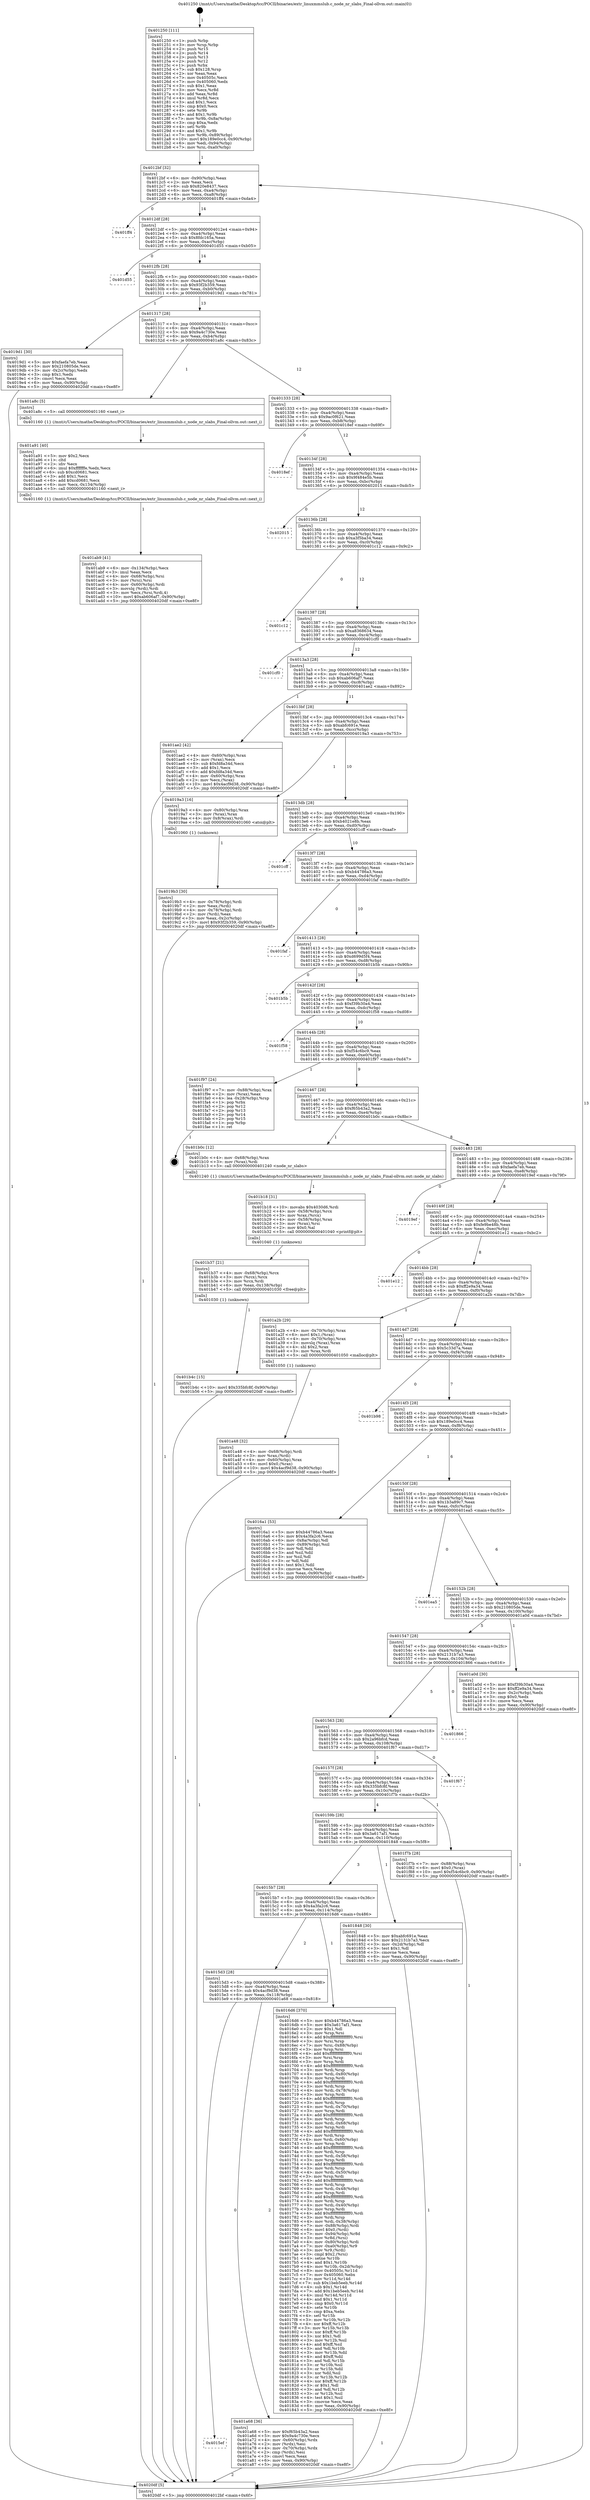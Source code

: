 digraph "0x401250" {
  label = "0x401250 (/mnt/c/Users/mathe/Desktop/tcc/POCII/binaries/extr_linuxmmslub.c_node_nr_slabs_Final-ollvm.out::main(0))"
  labelloc = "t"
  node[shape=record]

  Entry [label="",width=0.3,height=0.3,shape=circle,fillcolor=black,style=filled]
  "0x4012bf" [label="{
     0x4012bf [32]\l
     | [instrs]\l
     &nbsp;&nbsp;0x4012bf \<+6\>: mov -0x90(%rbp),%eax\l
     &nbsp;&nbsp;0x4012c5 \<+2\>: mov %eax,%ecx\l
     &nbsp;&nbsp;0x4012c7 \<+6\>: sub $0x820e8437,%ecx\l
     &nbsp;&nbsp;0x4012cd \<+6\>: mov %eax,-0xa4(%rbp)\l
     &nbsp;&nbsp;0x4012d3 \<+6\>: mov %ecx,-0xa8(%rbp)\l
     &nbsp;&nbsp;0x4012d9 \<+6\>: je 0000000000401ff4 \<main+0xda4\>\l
  }"]
  "0x401ff4" [label="{
     0x401ff4\l
  }", style=dashed]
  "0x4012df" [label="{
     0x4012df [28]\l
     | [instrs]\l
     &nbsp;&nbsp;0x4012df \<+5\>: jmp 00000000004012e4 \<main+0x94\>\l
     &nbsp;&nbsp;0x4012e4 \<+6\>: mov -0xa4(%rbp),%eax\l
     &nbsp;&nbsp;0x4012ea \<+5\>: sub $0x8fdc165a,%eax\l
     &nbsp;&nbsp;0x4012ef \<+6\>: mov %eax,-0xac(%rbp)\l
     &nbsp;&nbsp;0x4012f5 \<+6\>: je 0000000000401d55 \<main+0xb05\>\l
  }"]
  Exit [label="",width=0.3,height=0.3,shape=circle,fillcolor=black,style=filled,peripheries=2]
  "0x401d55" [label="{
     0x401d55\l
  }", style=dashed]
  "0x4012fb" [label="{
     0x4012fb [28]\l
     | [instrs]\l
     &nbsp;&nbsp;0x4012fb \<+5\>: jmp 0000000000401300 \<main+0xb0\>\l
     &nbsp;&nbsp;0x401300 \<+6\>: mov -0xa4(%rbp),%eax\l
     &nbsp;&nbsp;0x401306 \<+5\>: sub $0x93f2b359,%eax\l
     &nbsp;&nbsp;0x40130b \<+6\>: mov %eax,-0xb0(%rbp)\l
     &nbsp;&nbsp;0x401311 \<+6\>: je 00000000004019d1 \<main+0x781\>\l
  }"]
  "0x401b4c" [label="{
     0x401b4c [15]\l
     | [instrs]\l
     &nbsp;&nbsp;0x401b4c \<+10\>: movl $0x335bfc8f,-0x90(%rbp)\l
     &nbsp;&nbsp;0x401b56 \<+5\>: jmp 00000000004020df \<main+0xe8f\>\l
  }"]
  "0x4019d1" [label="{
     0x4019d1 [30]\l
     | [instrs]\l
     &nbsp;&nbsp;0x4019d1 \<+5\>: mov $0xfaefa7eb,%eax\l
     &nbsp;&nbsp;0x4019d6 \<+5\>: mov $0x210805de,%ecx\l
     &nbsp;&nbsp;0x4019db \<+3\>: mov -0x2c(%rbp),%edx\l
     &nbsp;&nbsp;0x4019de \<+3\>: cmp $0x1,%edx\l
     &nbsp;&nbsp;0x4019e1 \<+3\>: cmovl %ecx,%eax\l
     &nbsp;&nbsp;0x4019e4 \<+6\>: mov %eax,-0x90(%rbp)\l
     &nbsp;&nbsp;0x4019ea \<+5\>: jmp 00000000004020df \<main+0xe8f\>\l
  }"]
  "0x401317" [label="{
     0x401317 [28]\l
     | [instrs]\l
     &nbsp;&nbsp;0x401317 \<+5\>: jmp 000000000040131c \<main+0xcc\>\l
     &nbsp;&nbsp;0x40131c \<+6\>: mov -0xa4(%rbp),%eax\l
     &nbsp;&nbsp;0x401322 \<+5\>: sub $0x9a4c730e,%eax\l
     &nbsp;&nbsp;0x401327 \<+6\>: mov %eax,-0xb4(%rbp)\l
     &nbsp;&nbsp;0x40132d \<+6\>: je 0000000000401a8c \<main+0x83c\>\l
  }"]
  "0x401b37" [label="{
     0x401b37 [21]\l
     | [instrs]\l
     &nbsp;&nbsp;0x401b37 \<+4\>: mov -0x68(%rbp),%rcx\l
     &nbsp;&nbsp;0x401b3b \<+3\>: mov (%rcx),%rcx\l
     &nbsp;&nbsp;0x401b3e \<+3\>: mov %rcx,%rdi\l
     &nbsp;&nbsp;0x401b41 \<+6\>: mov %eax,-0x138(%rbp)\l
     &nbsp;&nbsp;0x401b47 \<+5\>: call 0000000000401030 \<free@plt\>\l
     | [calls]\l
     &nbsp;&nbsp;0x401030 \{1\} (unknown)\l
  }"]
  "0x401a8c" [label="{
     0x401a8c [5]\l
     | [instrs]\l
     &nbsp;&nbsp;0x401a8c \<+5\>: call 0000000000401160 \<next_i\>\l
     | [calls]\l
     &nbsp;&nbsp;0x401160 \{1\} (/mnt/c/Users/mathe/Desktop/tcc/POCII/binaries/extr_linuxmmslub.c_node_nr_slabs_Final-ollvm.out::next_i)\l
  }"]
  "0x401333" [label="{
     0x401333 [28]\l
     | [instrs]\l
     &nbsp;&nbsp;0x401333 \<+5\>: jmp 0000000000401338 \<main+0xe8\>\l
     &nbsp;&nbsp;0x401338 \<+6\>: mov -0xa4(%rbp),%eax\l
     &nbsp;&nbsp;0x40133e \<+5\>: sub $0x9ac0f621,%eax\l
     &nbsp;&nbsp;0x401343 \<+6\>: mov %eax,-0xb8(%rbp)\l
     &nbsp;&nbsp;0x401349 \<+6\>: je 00000000004018ef \<main+0x69f\>\l
  }"]
  "0x401b18" [label="{
     0x401b18 [31]\l
     | [instrs]\l
     &nbsp;&nbsp;0x401b18 \<+10\>: movabs $0x4030d6,%rdi\l
     &nbsp;&nbsp;0x401b22 \<+4\>: mov -0x58(%rbp),%rcx\l
     &nbsp;&nbsp;0x401b26 \<+3\>: mov %rax,(%rcx)\l
     &nbsp;&nbsp;0x401b29 \<+4\>: mov -0x58(%rbp),%rax\l
     &nbsp;&nbsp;0x401b2d \<+3\>: mov (%rax),%rsi\l
     &nbsp;&nbsp;0x401b30 \<+2\>: mov $0x0,%al\l
     &nbsp;&nbsp;0x401b32 \<+5\>: call 0000000000401040 \<printf@plt\>\l
     | [calls]\l
     &nbsp;&nbsp;0x401040 \{1\} (unknown)\l
  }"]
  "0x4018ef" [label="{
     0x4018ef\l
  }", style=dashed]
  "0x40134f" [label="{
     0x40134f [28]\l
     | [instrs]\l
     &nbsp;&nbsp;0x40134f \<+5\>: jmp 0000000000401354 \<main+0x104\>\l
     &nbsp;&nbsp;0x401354 \<+6\>: mov -0xa4(%rbp),%eax\l
     &nbsp;&nbsp;0x40135a \<+5\>: sub $0x9f484e5b,%eax\l
     &nbsp;&nbsp;0x40135f \<+6\>: mov %eax,-0xbc(%rbp)\l
     &nbsp;&nbsp;0x401365 \<+6\>: je 0000000000402015 \<main+0xdc5\>\l
  }"]
  "0x401ab9" [label="{
     0x401ab9 [41]\l
     | [instrs]\l
     &nbsp;&nbsp;0x401ab9 \<+6\>: mov -0x134(%rbp),%ecx\l
     &nbsp;&nbsp;0x401abf \<+3\>: imul %eax,%ecx\l
     &nbsp;&nbsp;0x401ac2 \<+4\>: mov -0x68(%rbp),%rsi\l
     &nbsp;&nbsp;0x401ac6 \<+3\>: mov (%rsi),%rsi\l
     &nbsp;&nbsp;0x401ac9 \<+4\>: mov -0x60(%rbp),%rdi\l
     &nbsp;&nbsp;0x401acd \<+3\>: movslq (%rdi),%rdi\l
     &nbsp;&nbsp;0x401ad0 \<+3\>: mov %ecx,(%rsi,%rdi,4)\l
     &nbsp;&nbsp;0x401ad3 \<+10\>: movl $0xab606af7,-0x90(%rbp)\l
     &nbsp;&nbsp;0x401add \<+5\>: jmp 00000000004020df \<main+0xe8f\>\l
  }"]
  "0x402015" [label="{
     0x402015\l
  }", style=dashed]
  "0x40136b" [label="{
     0x40136b [28]\l
     | [instrs]\l
     &nbsp;&nbsp;0x40136b \<+5\>: jmp 0000000000401370 \<main+0x120\>\l
     &nbsp;&nbsp;0x401370 \<+6\>: mov -0xa4(%rbp),%eax\l
     &nbsp;&nbsp;0x401376 \<+5\>: sub $0xa3f5ba34,%eax\l
     &nbsp;&nbsp;0x40137b \<+6\>: mov %eax,-0xc0(%rbp)\l
     &nbsp;&nbsp;0x401381 \<+6\>: je 0000000000401c12 \<main+0x9c2\>\l
  }"]
  "0x401a91" [label="{
     0x401a91 [40]\l
     | [instrs]\l
     &nbsp;&nbsp;0x401a91 \<+5\>: mov $0x2,%ecx\l
     &nbsp;&nbsp;0x401a96 \<+1\>: cltd\l
     &nbsp;&nbsp;0x401a97 \<+2\>: idiv %ecx\l
     &nbsp;&nbsp;0x401a99 \<+6\>: imul $0xfffffffe,%edx,%ecx\l
     &nbsp;&nbsp;0x401a9f \<+6\>: sub $0xcd0681,%ecx\l
     &nbsp;&nbsp;0x401aa5 \<+3\>: add $0x1,%ecx\l
     &nbsp;&nbsp;0x401aa8 \<+6\>: add $0xcd0681,%ecx\l
     &nbsp;&nbsp;0x401aae \<+6\>: mov %ecx,-0x134(%rbp)\l
     &nbsp;&nbsp;0x401ab4 \<+5\>: call 0000000000401160 \<next_i\>\l
     | [calls]\l
     &nbsp;&nbsp;0x401160 \{1\} (/mnt/c/Users/mathe/Desktop/tcc/POCII/binaries/extr_linuxmmslub.c_node_nr_slabs_Final-ollvm.out::next_i)\l
  }"]
  "0x401c12" [label="{
     0x401c12\l
  }", style=dashed]
  "0x401387" [label="{
     0x401387 [28]\l
     | [instrs]\l
     &nbsp;&nbsp;0x401387 \<+5\>: jmp 000000000040138c \<main+0x13c\>\l
     &nbsp;&nbsp;0x40138c \<+6\>: mov -0xa4(%rbp),%eax\l
     &nbsp;&nbsp;0x401392 \<+5\>: sub $0xa8368634,%eax\l
     &nbsp;&nbsp;0x401397 \<+6\>: mov %eax,-0xc4(%rbp)\l
     &nbsp;&nbsp;0x40139d \<+6\>: je 0000000000401cf0 \<main+0xaa0\>\l
  }"]
  "0x4015ef" [label="{
     0x4015ef\l
  }", style=dashed]
  "0x401cf0" [label="{
     0x401cf0\l
  }", style=dashed]
  "0x4013a3" [label="{
     0x4013a3 [28]\l
     | [instrs]\l
     &nbsp;&nbsp;0x4013a3 \<+5\>: jmp 00000000004013a8 \<main+0x158\>\l
     &nbsp;&nbsp;0x4013a8 \<+6\>: mov -0xa4(%rbp),%eax\l
     &nbsp;&nbsp;0x4013ae \<+5\>: sub $0xab606af7,%eax\l
     &nbsp;&nbsp;0x4013b3 \<+6\>: mov %eax,-0xc8(%rbp)\l
     &nbsp;&nbsp;0x4013b9 \<+6\>: je 0000000000401ae2 \<main+0x892\>\l
  }"]
  "0x401a68" [label="{
     0x401a68 [36]\l
     | [instrs]\l
     &nbsp;&nbsp;0x401a68 \<+5\>: mov $0xf65b43a2,%eax\l
     &nbsp;&nbsp;0x401a6d \<+5\>: mov $0x9a4c730e,%ecx\l
     &nbsp;&nbsp;0x401a72 \<+4\>: mov -0x60(%rbp),%rdx\l
     &nbsp;&nbsp;0x401a76 \<+2\>: mov (%rdx),%esi\l
     &nbsp;&nbsp;0x401a78 \<+4\>: mov -0x70(%rbp),%rdx\l
     &nbsp;&nbsp;0x401a7c \<+2\>: cmp (%rdx),%esi\l
     &nbsp;&nbsp;0x401a7e \<+3\>: cmovl %ecx,%eax\l
     &nbsp;&nbsp;0x401a81 \<+6\>: mov %eax,-0x90(%rbp)\l
     &nbsp;&nbsp;0x401a87 \<+5\>: jmp 00000000004020df \<main+0xe8f\>\l
  }"]
  "0x401ae2" [label="{
     0x401ae2 [42]\l
     | [instrs]\l
     &nbsp;&nbsp;0x401ae2 \<+4\>: mov -0x60(%rbp),%rax\l
     &nbsp;&nbsp;0x401ae6 \<+2\>: mov (%rax),%ecx\l
     &nbsp;&nbsp;0x401ae8 \<+6\>: sub $0xfd8a34d,%ecx\l
     &nbsp;&nbsp;0x401aee \<+3\>: add $0x1,%ecx\l
     &nbsp;&nbsp;0x401af1 \<+6\>: add $0xfd8a34d,%ecx\l
     &nbsp;&nbsp;0x401af7 \<+4\>: mov -0x60(%rbp),%rax\l
     &nbsp;&nbsp;0x401afb \<+2\>: mov %ecx,(%rax)\l
     &nbsp;&nbsp;0x401afd \<+10\>: movl $0x4acf9d38,-0x90(%rbp)\l
     &nbsp;&nbsp;0x401b07 \<+5\>: jmp 00000000004020df \<main+0xe8f\>\l
  }"]
  "0x4013bf" [label="{
     0x4013bf [28]\l
     | [instrs]\l
     &nbsp;&nbsp;0x4013bf \<+5\>: jmp 00000000004013c4 \<main+0x174\>\l
     &nbsp;&nbsp;0x4013c4 \<+6\>: mov -0xa4(%rbp),%eax\l
     &nbsp;&nbsp;0x4013ca \<+5\>: sub $0xabfc691e,%eax\l
     &nbsp;&nbsp;0x4013cf \<+6\>: mov %eax,-0xcc(%rbp)\l
     &nbsp;&nbsp;0x4013d5 \<+6\>: je 00000000004019a3 \<main+0x753\>\l
  }"]
  "0x401a48" [label="{
     0x401a48 [32]\l
     | [instrs]\l
     &nbsp;&nbsp;0x401a48 \<+4\>: mov -0x68(%rbp),%rdi\l
     &nbsp;&nbsp;0x401a4c \<+3\>: mov %rax,(%rdi)\l
     &nbsp;&nbsp;0x401a4f \<+4\>: mov -0x60(%rbp),%rax\l
     &nbsp;&nbsp;0x401a53 \<+6\>: movl $0x0,(%rax)\l
     &nbsp;&nbsp;0x401a59 \<+10\>: movl $0x4acf9d38,-0x90(%rbp)\l
     &nbsp;&nbsp;0x401a63 \<+5\>: jmp 00000000004020df \<main+0xe8f\>\l
  }"]
  "0x4019a3" [label="{
     0x4019a3 [16]\l
     | [instrs]\l
     &nbsp;&nbsp;0x4019a3 \<+4\>: mov -0x80(%rbp),%rax\l
     &nbsp;&nbsp;0x4019a7 \<+3\>: mov (%rax),%rax\l
     &nbsp;&nbsp;0x4019aa \<+4\>: mov 0x8(%rax),%rdi\l
     &nbsp;&nbsp;0x4019ae \<+5\>: call 0000000000401060 \<atoi@plt\>\l
     | [calls]\l
     &nbsp;&nbsp;0x401060 \{1\} (unknown)\l
  }"]
  "0x4013db" [label="{
     0x4013db [28]\l
     | [instrs]\l
     &nbsp;&nbsp;0x4013db \<+5\>: jmp 00000000004013e0 \<main+0x190\>\l
     &nbsp;&nbsp;0x4013e0 \<+6\>: mov -0xa4(%rbp),%eax\l
     &nbsp;&nbsp;0x4013e6 \<+5\>: sub $0xb4021e8b,%eax\l
     &nbsp;&nbsp;0x4013eb \<+6\>: mov %eax,-0xd0(%rbp)\l
     &nbsp;&nbsp;0x4013f1 \<+6\>: je 0000000000401cff \<main+0xaaf\>\l
  }"]
  "0x4019b3" [label="{
     0x4019b3 [30]\l
     | [instrs]\l
     &nbsp;&nbsp;0x4019b3 \<+4\>: mov -0x78(%rbp),%rdi\l
     &nbsp;&nbsp;0x4019b7 \<+2\>: mov %eax,(%rdi)\l
     &nbsp;&nbsp;0x4019b9 \<+4\>: mov -0x78(%rbp),%rdi\l
     &nbsp;&nbsp;0x4019bd \<+2\>: mov (%rdi),%eax\l
     &nbsp;&nbsp;0x4019bf \<+3\>: mov %eax,-0x2c(%rbp)\l
     &nbsp;&nbsp;0x4019c2 \<+10\>: movl $0x93f2b359,-0x90(%rbp)\l
     &nbsp;&nbsp;0x4019cc \<+5\>: jmp 00000000004020df \<main+0xe8f\>\l
  }"]
  "0x401cff" [label="{
     0x401cff\l
  }", style=dashed]
  "0x4013f7" [label="{
     0x4013f7 [28]\l
     | [instrs]\l
     &nbsp;&nbsp;0x4013f7 \<+5\>: jmp 00000000004013fc \<main+0x1ac\>\l
     &nbsp;&nbsp;0x4013fc \<+6\>: mov -0xa4(%rbp),%eax\l
     &nbsp;&nbsp;0x401402 \<+5\>: sub $0xb44786a3,%eax\l
     &nbsp;&nbsp;0x401407 \<+6\>: mov %eax,-0xd4(%rbp)\l
     &nbsp;&nbsp;0x40140d \<+6\>: je 0000000000401faf \<main+0xd5f\>\l
  }"]
  "0x4015d3" [label="{
     0x4015d3 [28]\l
     | [instrs]\l
     &nbsp;&nbsp;0x4015d3 \<+5\>: jmp 00000000004015d8 \<main+0x388\>\l
     &nbsp;&nbsp;0x4015d8 \<+6\>: mov -0xa4(%rbp),%eax\l
     &nbsp;&nbsp;0x4015de \<+5\>: sub $0x4acf9d38,%eax\l
     &nbsp;&nbsp;0x4015e3 \<+6\>: mov %eax,-0x118(%rbp)\l
     &nbsp;&nbsp;0x4015e9 \<+6\>: je 0000000000401a68 \<main+0x818\>\l
  }"]
  "0x401faf" [label="{
     0x401faf\l
  }", style=dashed]
  "0x401413" [label="{
     0x401413 [28]\l
     | [instrs]\l
     &nbsp;&nbsp;0x401413 \<+5\>: jmp 0000000000401418 \<main+0x1c8\>\l
     &nbsp;&nbsp;0x401418 \<+6\>: mov -0xa4(%rbp),%eax\l
     &nbsp;&nbsp;0x40141e \<+5\>: sub $0xd699d5f4,%eax\l
     &nbsp;&nbsp;0x401423 \<+6\>: mov %eax,-0xd8(%rbp)\l
     &nbsp;&nbsp;0x401429 \<+6\>: je 0000000000401b5b \<main+0x90b\>\l
  }"]
  "0x4016d6" [label="{
     0x4016d6 [370]\l
     | [instrs]\l
     &nbsp;&nbsp;0x4016d6 \<+5\>: mov $0xb44786a3,%eax\l
     &nbsp;&nbsp;0x4016db \<+5\>: mov $0x3a617af1,%ecx\l
     &nbsp;&nbsp;0x4016e0 \<+2\>: mov $0x1,%dl\l
     &nbsp;&nbsp;0x4016e2 \<+3\>: mov %rsp,%rsi\l
     &nbsp;&nbsp;0x4016e5 \<+4\>: add $0xfffffffffffffff0,%rsi\l
     &nbsp;&nbsp;0x4016e9 \<+3\>: mov %rsi,%rsp\l
     &nbsp;&nbsp;0x4016ec \<+7\>: mov %rsi,-0x88(%rbp)\l
     &nbsp;&nbsp;0x4016f3 \<+3\>: mov %rsp,%rsi\l
     &nbsp;&nbsp;0x4016f6 \<+4\>: add $0xfffffffffffffff0,%rsi\l
     &nbsp;&nbsp;0x4016fa \<+3\>: mov %rsi,%rsp\l
     &nbsp;&nbsp;0x4016fd \<+3\>: mov %rsp,%rdi\l
     &nbsp;&nbsp;0x401700 \<+4\>: add $0xfffffffffffffff0,%rdi\l
     &nbsp;&nbsp;0x401704 \<+3\>: mov %rdi,%rsp\l
     &nbsp;&nbsp;0x401707 \<+4\>: mov %rdi,-0x80(%rbp)\l
     &nbsp;&nbsp;0x40170b \<+3\>: mov %rsp,%rdi\l
     &nbsp;&nbsp;0x40170e \<+4\>: add $0xfffffffffffffff0,%rdi\l
     &nbsp;&nbsp;0x401712 \<+3\>: mov %rdi,%rsp\l
     &nbsp;&nbsp;0x401715 \<+4\>: mov %rdi,-0x78(%rbp)\l
     &nbsp;&nbsp;0x401719 \<+3\>: mov %rsp,%rdi\l
     &nbsp;&nbsp;0x40171c \<+4\>: add $0xfffffffffffffff0,%rdi\l
     &nbsp;&nbsp;0x401720 \<+3\>: mov %rdi,%rsp\l
     &nbsp;&nbsp;0x401723 \<+4\>: mov %rdi,-0x70(%rbp)\l
     &nbsp;&nbsp;0x401727 \<+3\>: mov %rsp,%rdi\l
     &nbsp;&nbsp;0x40172a \<+4\>: add $0xfffffffffffffff0,%rdi\l
     &nbsp;&nbsp;0x40172e \<+3\>: mov %rdi,%rsp\l
     &nbsp;&nbsp;0x401731 \<+4\>: mov %rdi,-0x68(%rbp)\l
     &nbsp;&nbsp;0x401735 \<+3\>: mov %rsp,%rdi\l
     &nbsp;&nbsp;0x401738 \<+4\>: add $0xfffffffffffffff0,%rdi\l
     &nbsp;&nbsp;0x40173c \<+3\>: mov %rdi,%rsp\l
     &nbsp;&nbsp;0x40173f \<+4\>: mov %rdi,-0x60(%rbp)\l
     &nbsp;&nbsp;0x401743 \<+3\>: mov %rsp,%rdi\l
     &nbsp;&nbsp;0x401746 \<+4\>: add $0xfffffffffffffff0,%rdi\l
     &nbsp;&nbsp;0x40174a \<+3\>: mov %rdi,%rsp\l
     &nbsp;&nbsp;0x40174d \<+4\>: mov %rdi,-0x58(%rbp)\l
     &nbsp;&nbsp;0x401751 \<+3\>: mov %rsp,%rdi\l
     &nbsp;&nbsp;0x401754 \<+4\>: add $0xfffffffffffffff0,%rdi\l
     &nbsp;&nbsp;0x401758 \<+3\>: mov %rdi,%rsp\l
     &nbsp;&nbsp;0x40175b \<+4\>: mov %rdi,-0x50(%rbp)\l
     &nbsp;&nbsp;0x40175f \<+3\>: mov %rsp,%rdi\l
     &nbsp;&nbsp;0x401762 \<+4\>: add $0xfffffffffffffff0,%rdi\l
     &nbsp;&nbsp;0x401766 \<+3\>: mov %rdi,%rsp\l
     &nbsp;&nbsp;0x401769 \<+4\>: mov %rdi,-0x48(%rbp)\l
     &nbsp;&nbsp;0x40176d \<+3\>: mov %rsp,%rdi\l
     &nbsp;&nbsp;0x401770 \<+4\>: add $0xfffffffffffffff0,%rdi\l
     &nbsp;&nbsp;0x401774 \<+3\>: mov %rdi,%rsp\l
     &nbsp;&nbsp;0x401777 \<+4\>: mov %rdi,-0x40(%rbp)\l
     &nbsp;&nbsp;0x40177b \<+3\>: mov %rsp,%rdi\l
     &nbsp;&nbsp;0x40177e \<+4\>: add $0xfffffffffffffff0,%rdi\l
     &nbsp;&nbsp;0x401782 \<+3\>: mov %rdi,%rsp\l
     &nbsp;&nbsp;0x401785 \<+4\>: mov %rdi,-0x38(%rbp)\l
     &nbsp;&nbsp;0x401789 \<+7\>: mov -0x88(%rbp),%rdi\l
     &nbsp;&nbsp;0x401790 \<+6\>: movl $0x0,(%rdi)\l
     &nbsp;&nbsp;0x401796 \<+7\>: mov -0x94(%rbp),%r8d\l
     &nbsp;&nbsp;0x40179d \<+3\>: mov %r8d,(%rsi)\l
     &nbsp;&nbsp;0x4017a0 \<+4\>: mov -0x80(%rbp),%rdi\l
     &nbsp;&nbsp;0x4017a4 \<+7\>: mov -0xa0(%rbp),%r9\l
     &nbsp;&nbsp;0x4017ab \<+3\>: mov %r9,(%rdi)\l
     &nbsp;&nbsp;0x4017ae \<+3\>: cmpl $0x2,(%rsi)\l
     &nbsp;&nbsp;0x4017b1 \<+4\>: setne %r10b\l
     &nbsp;&nbsp;0x4017b5 \<+4\>: and $0x1,%r10b\l
     &nbsp;&nbsp;0x4017b9 \<+4\>: mov %r10b,-0x2d(%rbp)\l
     &nbsp;&nbsp;0x4017bd \<+8\>: mov 0x40505c,%r11d\l
     &nbsp;&nbsp;0x4017c5 \<+7\>: mov 0x405060,%ebx\l
     &nbsp;&nbsp;0x4017cc \<+3\>: mov %r11d,%r14d\l
     &nbsp;&nbsp;0x4017cf \<+7\>: sub $0x1beb5eeb,%r14d\l
     &nbsp;&nbsp;0x4017d6 \<+4\>: sub $0x1,%r14d\l
     &nbsp;&nbsp;0x4017da \<+7\>: add $0x1beb5eeb,%r14d\l
     &nbsp;&nbsp;0x4017e1 \<+4\>: imul %r14d,%r11d\l
     &nbsp;&nbsp;0x4017e5 \<+4\>: and $0x1,%r11d\l
     &nbsp;&nbsp;0x4017e9 \<+4\>: cmp $0x0,%r11d\l
     &nbsp;&nbsp;0x4017ed \<+4\>: sete %r10b\l
     &nbsp;&nbsp;0x4017f1 \<+3\>: cmp $0xa,%ebx\l
     &nbsp;&nbsp;0x4017f4 \<+4\>: setl %r15b\l
     &nbsp;&nbsp;0x4017f8 \<+3\>: mov %r10b,%r12b\l
     &nbsp;&nbsp;0x4017fb \<+4\>: xor $0xff,%r12b\l
     &nbsp;&nbsp;0x4017ff \<+3\>: mov %r15b,%r13b\l
     &nbsp;&nbsp;0x401802 \<+4\>: xor $0xff,%r13b\l
     &nbsp;&nbsp;0x401806 \<+3\>: xor $0x1,%dl\l
     &nbsp;&nbsp;0x401809 \<+3\>: mov %r12b,%sil\l
     &nbsp;&nbsp;0x40180c \<+4\>: and $0xff,%sil\l
     &nbsp;&nbsp;0x401810 \<+3\>: and %dl,%r10b\l
     &nbsp;&nbsp;0x401813 \<+3\>: mov %r13b,%dil\l
     &nbsp;&nbsp;0x401816 \<+4\>: and $0xff,%dil\l
     &nbsp;&nbsp;0x40181a \<+3\>: and %dl,%r15b\l
     &nbsp;&nbsp;0x40181d \<+3\>: or %r10b,%sil\l
     &nbsp;&nbsp;0x401820 \<+3\>: or %r15b,%dil\l
     &nbsp;&nbsp;0x401823 \<+3\>: xor %dil,%sil\l
     &nbsp;&nbsp;0x401826 \<+3\>: or %r13b,%r12b\l
     &nbsp;&nbsp;0x401829 \<+4\>: xor $0xff,%r12b\l
     &nbsp;&nbsp;0x40182d \<+3\>: or $0x1,%dl\l
     &nbsp;&nbsp;0x401830 \<+3\>: and %dl,%r12b\l
     &nbsp;&nbsp;0x401833 \<+3\>: or %r12b,%sil\l
     &nbsp;&nbsp;0x401836 \<+4\>: test $0x1,%sil\l
     &nbsp;&nbsp;0x40183a \<+3\>: cmovne %ecx,%eax\l
     &nbsp;&nbsp;0x40183d \<+6\>: mov %eax,-0x90(%rbp)\l
     &nbsp;&nbsp;0x401843 \<+5\>: jmp 00000000004020df \<main+0xe8f\>\l
  }"]
  "0x401b5b" [label="{
     0x401b5b\l
  }", style=dashed]
  "0x40142f" [label="{
     0x40142f [28]\l
     | [instrs]\l
     &nbsp;&nbsp;0x40142f \<+5\>: jmp 0000000000401434 \<main+0x1e4\>\l
     &nbsp;&nbsp;0x401434 \<+6\>: mov -0xa4(%rbp),%eax\l
     &nbsp;&nbsp;0x40143a \<+5\>: sub $0xf39b30a4,%eax\l
     &nbsp;&nbsp;0x40143f \<+6\>: mov %eax,-0xdc(%rbp)\l
     &nbsp;&nbsp;0x401445 \<+6\>: je 0000000000401f58 \<main+0xd08\>\l
  }"]
  "0x4015b7" [label="{
     0x4015b7 [28]\l
     | [instrs]\l
     &nbsp;&nbsp;0x4015b7 \<+5\>: jmp 00000000004015bc \<main+0x36c\>\l
     &nbsp;&nbsp;0x4015bc \<+6\>: mov -0xa4(%rbp),%eax\l
     &nbsp;&nbsp;0x4015c2 \<+5\>: sub $0x4a3fa2c6,%eax\l
     &nbsp;&nbsp;0x4015c7 \<+6\>: mov %eax,-0x114(%rbp)\l
     &nbsp;&nbsp;0x4015cd \<+6\>: je 00000000004016d6 \<main+0x486\>\l
  }"]
  "0x401f58" [label="{
     0x401f58\l
  }", style=dashed]
  "0x40144b" [label="{
     0x40144b [28]\l
     | [instrs]\l
     &nbsp;&nbsp;0x40144b \<+5\>: jmp 0000000000401450 \<main+0x200\>\l
     &nbsp;&nbsp;0x401450 \<+6\>: mov -0xa4(%rbp),%eax\l
     &nbsp;&nbsp;0x401456 \<+5\>: sub $0xf54c6bc9,%eax\l
     &nbsp;&nbsp;0x40145b \<+6\>: mov %eax,-0xe0(%rbp)\l
     &nbsp;&nbsp;0x401461 \<+6\>: je 0000000000401f97 \<main+0xd47\>\l
  }"]
  "0x401848" [label="{
     0x401848 [30]\l
     | [instrs]\l
     &nbsp;&nbsp;0x401848 \<+5\>: mov $0xabfc691e,%eax\l
     &nbsp;&nbsp;0x40184d \<+5\>: mov $0x2131b7a3,%ecx\l
     &nbsp;&nbsp;0x401852 \<+3\>: mov -0x2d(%rbp),%dl\l
     &nbsp;&nbsp;0x401855 \<+3\>: test $0x1,%dl\l
     &nbsp;&nbsp;0x401858 \<+3\>: cmovne %ecx,%eax\l
     &nbsp;&nbsp;0x40185b \<+6\>: mov %eax,-0x90(%rbp)\l
     &nbsp;&nbsp;0x401861 \<+5\>: jmp 00000000004020df \<main+0xe8f\>\l
  }"]
  "0x401f97" [label="{
     0x401f97 [24]\l
     | [instrs]\l
     &nbsp;&nbsp;0x401f97 \<+7\>: mov -0x88(%rbp),%rax\l
     &nbsp;&nbsp;0x401f9e \<+2\>: mov (%rax),%eax\l
     &nbsp;&nbsp;0x401fa0 \<+4\>: lea -0x28(%rbp),%rsp\l
     &nbsp;&nbsp;0x401fa4 \<+1\>: pop %rbx\l
     &nbsp;&nbsp;0x401fa5 \<+2\>: pop %r12\l
     &nbsp;&nbsp;0x401fa7 \<+2\>: pop %r13\l
     &nbsp;&nbsp;0x401fa9 \<+2\>: pop %r14\l
     &nbsp;&nbsp;0x401fab \<+2\>: pop %r15\l
     &nbsp;&nbsp;0x401fad \<+1\>: pop %rbp\l
     &nbsp;&nbsp;0x401fae \<+1\>: ret\l
  }"]
  "0x401467" [label="{
     0x401467 [28]\l
     | [instrs]\l
     &nbsp;&nbsp;0x401467 \<+5\>: jmp 000000000040146c \<main+0x21c\>\l
     &nbsp;&nbsp;0x40146c \<+6\>: mov -0xa4(%rbp),%eax\l
     &nbsp;&nbsp;0x401472 \<+5\>: sub $0xf65b43a2,%eax\l
     &nbsp;&nbsp;0x401477 \<+6\>: mov %eax,-0xe4(%rbp)\l
     &nbsp;&nbsp;0x40147d \<+6\>: je 0000000000401b0c \<main+0x8bc\>\l
  }"]
  "0x40159b" [label="{
     0x40159b [28]\l
     | [instrs]\l
     &nbsp;&nbsp;0x40159b \<+5\>: jmp 00000000004015a0 \<main+0x350\>\l
     &nbsp;&nbsp;0x4015a0 \<+6\>: mov -0xa4(%rbp),%eax\l
     &nbsp;&nbsp;0x4015a6 \<+5\>: sub $0x3a617af1,%eax\l
     &nbsp;&nbsp;0x4015ab \<+6\>: mov %eax,-0x110(%rbp)\l
     &nbsp;&nbsp;0x4015b1 \<+6\>: je 0000000000401848 \<main+0x5f8\>\l
  }"]
  "0x401b0c" [label="{
     0x401b0c [12]\l
     | [instrs]\l
     &nbsp;&nbsp;0x401b0c \<+4\>: mov -0x68(%rbp),%rax\l
     &nbsp;&nbsp;0x401b10 \<+3\>: mov (%rax),%rdi\l
     &nbsp;&nbsp;0x401b13 \<+5\>: call 0000000000401240 \<node_nr_slabs\>\l
     | [calls]\l
     &nbsp;&nbsp;0x401240 \{1\} (/mnt/c/Users/mathe/Desktop/tcc/POCII/binaries/extr_linuxmmslub.c_node_nr_slabs_Final-ollvm.out::node_nr_slabs)\l
  }"]
  "0x401483" [label="{
     0x401483 [28]\l
     | [instrs]\l
     &nbsp;&nbsp;0x401483 \<+5\>: jmp 0000000000401488 \<main+0x238\>\l
     &nbsp;&nbsp;0x401488 \<+6\>: mov -0xa4(%rbp),%eax\l
     &nbsp;&nbsp;0x40148e \<+5\>: sub $0xfaefa7eb,%eax\l
     &nbsp;&nbsp;0x401493 \<+6\>: mov %eax,-0xe8(%rbp)\l
     &nbsp;&nbsp;0x401499 \<+6\>: je 00000000004019ef \<main+0x79f\>\l
  }"]
  "0x401f7b" [label="{
     0x401f7b [28]\l
     | [instrs]\l
     &nbsp;&nbsp;0x401f7b \<+7\>: mov -0x88(%rbp),%rax\l
     &nbsp;&nbsp;0x401f82 \<+6\>: movl $0x0,(%rax)\l
     &nbsp;&nbsp;0x401f88 \<+10\>: movl $0xf54c6bc9,-0x90(%rbp)\l
     &nbsp;&nbsp;0x401f92 \<+5\>: jmp 00000000004020df \<main+0xe8f\>\l
  }"]
  "0x4019ef" [label="{
     0x4019ef\l
  }", style=dashed]
  "0x40149f" [label="{
     0x40149f [28]\l
     | [instrs]\l
     &nbsp;&nbsp;0x40149f \<+5\>: jmp 00000000004014a4 \<main+0x254\>\l
     &nbsp;&nbsp;0x4014a4 \<+6\>: mov -0xa4(%rbp),%eax\l
     &nbsp;&nbsp;0x4014aa \<+5\>: sub $0xfe9be48b,%eax\l
     &nbsp;&nbsp;0x4014af \<+6\>: mov %eax,-0xec(%rbp)\l
     &nbsp;&nbsp;0x4014b5 \<+6\>: je 0000000000401e12 \<main+0xbc2\>\l
  }"]
  "0x40157f" [label="{
     0x40157f [28]\l
     | [instrs]\l
     &nbsp;&nbsp;0x40157f \<+5\>: jmp 0000000000401584 \<main+0x334\>\l
     &nbsp;&nbsp;0x401584 \<+6\>: mov -0xa4(%rbp),%eax\l
     &nbsp;&nbsp;0x40158a \<+5\>: sub $0x335bfc8f,%eax\l
     &nbsp;&nbsp;0x40158f \<+6\>: mov %eax,-0x10c(%rbp)\l
     &nbsp;&nbsp;0x401595 \<+6\>: je 0000000000401f7b \<main+0xd2b\>\l
  }"]
  "0x401e12" [label="{
     0x401e12\l
  }", style=dashed]
  "0x4014bb" [label="{
     0x4014bb [28]\l
     | [instrs]\l
     &nbsp;&nbsp;0x4014bb \<+5\>: jmp 00000000004014c0 \<main+0x270\>\l
     &nbsp;&nbsp;0x4014c0 \<+6\>: mov -0xa4(%rbp),%eax\l
     &nbsp;&nbsp;0x4014c6 \<+5\>: sub $0xff2e9a34,%eax\l
     &nbsp;&nbsp;0x4014cb \<+6\>: mov %eax,-0xf0(%rbp)\l
     &nbsp;&nbsp;0x4014d1 \<+6\>: je 0000000000401a2b \<main+0x7db\>\l
  }"]
  "0x401f67" [label="{
     0x401f67\l
  }", style=dashed]
  "0x401a2b" [label="{
     0x401a2b [29]\l
     | [instrs]\l
     &nbsp;&nbsp;0x401a2b \<+4\>: mov -0x70(%rbp),%rax\l
     &nbsp;&nbsp;0x401a2f \<+6\>: movl $0x1,(%rax)\l
     &nbsp;&nbsp;0x401a35 \<+4\>: mov -0x70(%rbp),%rax\l
     &nbsp;&nbsp;0x401a39 \<+3\>: movslq (%rax),%rax\l
     &nbsp;&nbsp;0x401a3c \<+4\>: shl $0x2,%rax\l
     &nbsp;&nbsp;0x401a40 \<+3\>: mov %rax,%rdi\l
     &nbsp;&nbsp;0x401a43 \<+5\>: call 0000000000401050 \<malloc@plt\>\l
     | [calls]\l
     &nbsp;&nbsp;0x401050 \{1\} (unknown)\l
  }"]
  "0x4014d7" [label="{
     0x4014d7 [28]\l
     | [instrs]\l
     &nbsp;&nbsp;0x4014d7 \<+5\>: jmp 00000000004014dc \<main+0x28c\>\l
     &nbsp;&nbsp;0x4014dc \<+6\>: mov -0xa4(%rbp),%eax\l
     &nbsp;&nbsp;0x4014e2 \<+5\>: sub $0x5c33d7a,%eax\l
     &nbsp;&nbsp;0x4014e7 \<+6\>: mov %eax,-0xf4(%rbp)\l
     &nbsp;&nbsp;0x4014ed \<+6\>: je 0000000000401b98 \<main+0x948\>\l
  }"]
  "0x401563" [label="{
     0x401563 [28]\l
     | [instrs]\l
     &nbsp;&nbsp;0x401563 \<+5\>: jmp 0000000000401568 \<main+0x318\>\l
     &nbsp;&nbsp;0x401568 \<+6\>: mov -0xa4(%rbp),%eax\l
     &nbsp;&nbsp;0x40156e \<+5\>: sub $0x2a96bfcd,%eax\l
     &nbsp;&nbsp;0x401573 \<+6\>: mov %eax,-0x108(%rbp)\l
     &nbsp;&nbsp;0x401579 \<+6\>: je 0000000000401f67 \<main+0xd17\>\l
  }"]
  "0x401b98" [label="{
     0x401b98\l
  }", style=dashed]
  "0x4014f3" [label="{
     0x4014f3 [28]\l
     | [instrs]\l
     &nbsp;&nbsp;0x4014f3 \<+5\>: jmp 00000000004014f8 \<main+0x2a8\>\l
     &nbsp;&nbsp;0x4014f8 \<+6\>: mov -0xa4(%rbp),%eax\l
     &nbsp;&nbsp;0x4014fe \<+5\>: sub $0x189e0cc4,%eax\l
     &nbsp;&nbsp;0x401503 \<+6\>: mov %eax,-0xf8(%rbp)\l
     &nbsp;&nbsp;0x401509 \<+6\>: je 00000000004016a1 \<main+0x451\>\l
  }"]
  "0x401866" [label="{
     0x401866\l
  }", style=dashed]
  "0x4016a1" [label="{
     0x4016a1 [53]\l
     | [instrs]\l
     &nbsp;&nbsp;0x4016a1 \<+5\>: mov $0xb44786a3,%eax\l
     &nbsp;&nbsp;0x4016a6 \<+5\>: mov $0x4a3fa2c6,%ecx\l
     &nbsp;&nbsp;0x4016ab \<+6\>: mov -0x8a(%rbp),%dl\l
     &nbsp;&nbsp;0x4016b1 \<+7\>: mov -0x89(%rbp),%sil\l
     &nbsp;&nbsp;0x4016b8 \<+3\>: mov %dl,%dil\l
     &nbsp;&nbsp;0x4016bb \<+3\>: and %sil,%dil\l
     &nbsp;&nbsp;0x4016be \<+3\>: xor %sil,%dl\l
     &nbsp;&nbsp;0x4016c1 \<+3\>: or %dl,%dil\l
     &nbsp;&nbsp;0x4016c4 \<+4\>: test $0x1,%dil\l
     &nbsp;&nbsp;0x4016c8 \<+3\>: cmovne %ecx,%eax\l
     &nbsp;&nbsp;0x4016cb \<+6\>: mov %eax,-0x90(%rbp)\l
     &nbsp;&nbsp;0x4016d1 \<+5\>: jmp 00000000004020df \<main+0xe8f\>\l
  }"]
  "0x40150f" [label="{
     0x40150f [28]\l
     | [instrs]\l
     &nbsp;&nbsp;0x40150f \<+5\>: jmp 0000000000401514 \<main+0x2c4\>\l
     &nbsp;&nbsp;0x401514 \<+6\>: mov -0xa4(%rbp),%eax\l
     &nbsp;&nbsp;0x40151a \<+5\>: sub $0x1b3a89c7,%eax\l
     &nbsp;&nbsp;0x40151f \<+6\>: mov %eax,-0xfc(%rbp)\l
     &nbsp;&nbsp;0x401525 \<+6\>: je 0000000000401ea5 \<main+0xc55\>\l
  }"]
  "0x4020df" [label="{
     0x4020df [5]\l
     | [instrs]\l
     &nbsp;&nbsp;0x4020df \<+5\>: jmp 00000000004012bf \<main+0x6f\>\l
  }"]
  "0x401250" [label="{
     0x401250 [111]\l
     | [instrs]\l
     &nbsp;&nbsp;0x401250 \<+1\>: push %rbp\l
     &nbsp;&nbsp;0x401251 \<+3\>: mov %rsp,%rbp\l
     &nbsp;&nbsp;0x401254 \<+2\>: push %r15\l
     &nbsp;&nbsp;0x401256 \<+2\>: push %r14\l
     &nbsp;&nbsp;0x401258 \<+2\>: push %r13\l
     &nbsp;&nbsp;0x40125a \<+2\>: push %r12\l
     &nbsp;&nbsp;0x40125c \<+1\>: push %rbx\l
     &nbsp;&nbsp;0x40125d \<+7\>: sub $0x128,%rsp\l
     &nbsp;&nbsp;0x401264 \<+2\>: xor %eax,%eax\l
     &nbsp;&nbsp;0x401266 \<+7\>: mov 0x40505c,%ecx\l
     &nbsp;&nbsp;0x40126d \<+7\>: mov 0x405060,%edx\l
     &nbsp;&nbsp;0x401274 \<+3\>: sub $0x1,%eax\l
     &nbsp;&nbsp;0x401277 \<+3\>: mov %ecx,%r8d\l
     &nbsp;&nbsp;0x40127a \<+3\>: add %eax,%r8d\l
     &nbsp;&nbsp;0x40127d \<+4\>: imul %r8d,%ecx\l
     &nbsp;&nbsp;0x401281 \<+3\>: and $0x1,%ecx\l
     &nbsp;&nbsp;0x401284 \<+3\>: cmp $0x0,%ecx\l
     &nbsp;&nbsp;0x401287 \<+4\>: sete %r9b\l
     &nbsp;&nbsp;0x40128b \<+4\>: and $0x1,%r9b\l
     &nbsp;&nbsp;0x40128f \<+7\>: mov %r9b,-0x8a(%rbp)\l
     &nbsp;&nbsp;0x401296 \<+3\>: cmp $0xa,%edx\l
     &nbsp;&nbsp;0x401299 \<+4\>: setl %r9b\l
     &nbsp;&nbsp;0x40129d \<+4\>: and $0x1,%r9b\l
     &nbsp;&nbsp;0x4012a1 \<+7\>: mov %r9b,-0x89(%rbp)\l
     &nbsp;&nbsp;0x4012a8 \<+10\>: movl $0x189e0cc4,-0x90(%rbp)\l
     &nbsp;&nbsp;0x4012b2 \<+6\>: mov %edi,-0x94(%rbp)\l
     &nbsp;&nbsp;0x4012b8 \<+7\>: mov %rsi,-0xa0(%rbp)\l
  }"]
  "0x401547" [label="{
     0x401547 [28]\l
     | [instrs]\l
     &nbsp;&nbsp;0x401547 \<+5\>: jmp 000000000040154c \<main+0x2fc\>\l
     &nbsp;&nbsp;0x40154c \<+6\>: mov -0xa4(%rbp),%eax\l
     &nbsp;&nbsp;0x401552 \<+5\>: sub $0x2131b7a3,%eax\l
     &nbsp;&nbsp;0x401557 \<+6\>: mov %eax,-0x104(%rbp)\l
     &nbsp;&nbsp;0x40155d \<+6\>: je 0000000000401866 \<main+0x616\>\l
  }"]
  "0x401ea5" [label="{
     0x401ea5\l
  }", style=dashed]
  "0x40152b" [label="{
     0x40152b [28]\l
     | [instrs]\l
     &nbsp;&nbsp;0x40152b \<+5\>: jmp 0000000000401530 \<main+0x2e0\>\l
     &nbsp;&nbsp;0x401530 \<+6\>: mov -0xa4(%rbp),%eax\l
     &nbsp;&nbsp;0x401536 \<+5\>: sub $0x210805de,%eax\l
     &nbsp;&nbsp;0x40153b \<+6\>: mov %eax,-0x100(%rbp)\l
     &nbsp;&nbsp;0x401541 \<+6\>: je 0000000000401a0d \<main+0x7bd\>\l
  }"]
  "0x401a0d" [label="{
     0x401a0d [30]\l
     | [instrs]\l
     &nbsp;&nbsp;0x401a0d \<+5\>: mov $0xf39b30a4,%eax\l
     &nbsp;&nbsp;0x401a12 \<+5\>: mov $0xff2e9a34,%ecx\l
     &nbsp;&nbsp;0x401a17 \<+3\>: mov -0x2c(%rbp),%edx\l
     &nbsp;&nbsp;0x401a1a \<+3\>: cmp $0x0,%edx\l
     &nbsp;&nbsp;0x401a1d \<+3\>: cmove %ecx,%eax\l
     &nbsp;&nbsp;0x401a20 \<+6\>: mov %eax,-0x90(%rbp)\l
     &nbsp;&nbsp;0x401a26 \<+5\>: jmp 00000000004020df \<main+0xe8f\>\l
  }"]
  Entry -> "0x401250" [label=" 1"]
  "0x4012bf" -> "0x401ff4" [label=" 0"]
  "0x4012bf" -> "0x4012df" [label=" 14"]
  "0x401f97" -> Exit [label=" 1"]
  "0x4012df" -> "0x401d55" [label=" 0"]
  "0x4012df" -> "0x4012fb" [label=" 14"]
  "0x401f7b" -> "0x4020df" [label=" 1"]
  "0x4012fb" -> "0x4019d1" [label=" 1"]
  "0x4012fb" -> "0x401317" [label=" 13"]
  "0x401b4c" -> "0x4020df" [label=" 1"]
  "0x401317" -> "0x401a8c" [label=" 1"]
  "0x401317" -> "0x401333" [label=" 12"]
  "0x401b37" -> "0x401b4c" [label=" 1"]
  "0x401333" -> "0x4018ef" [label=" 0"]
  "0x401333" -> "0x40134f" [label=" 12"]
  "0x401b18" -> "0x401b37" [label=" 1"]
  "0x40134f" -> "0x402015" [label=" 0"]
  "0x40134f" -> "0x40136b" [label=" 12"]
  "0x401b0c" -> "0x401b18" [label=" 1"]
  "0x40136b" -> "0x401c12" [label=" 0"]
  "0x40136b" -> "0x401387" [label=" 12"]
  "0x401ae2" -> "0x4020df" [label=" 1"]
  "0x401387" -> "0x401cf0" [label=" 0"]
  "0x401387" -> "0x4013a3" [label=" 12"]
  "0x401ab9" -> "0x4020df" [label=" 1"]
  "0x4013a3" -> "0x401ae2" [label=" 1"]
  "0x4013a3" -> "0x4013bf" [label=" 11"]
  "0x401a91" -> "0x401ab9" [label=" 1"]
  "0x4013bf" -> "0x4019a3" [label=" 1"]
  "0x4013bf" -> "0x4013db" [label=" 10"]
  "0x401a68" -> "0x4020df" [label=" 2"]
  "0x4013db" -> "0x401cff" [label=" 0"]
  "0x4013db" -> "0x4013f7" [label=" 10"]
  "0x4015d3" -> "0x4015ef" [label=" 0"]
  "0x4013f7" -> "0x401faf" [label=" 0"]
  "0x4013f7" -> "0x401413" [label=" 10"]
  "0x401a8c" -> "0x401a91" [label=" 1"]
  "0x401413" -> "0x401b5b" [label=" 0"]
  "0x401413" -> "0x40142f" [label=" 10"]
  "0x401a48" -> "0x4020df" [label=" 1"]
  "0x40142f" -> "0x401f58" [label=" 0"]
  "0x40142f" -> "0x40144b" [label=" 10"]
  "0x401a0d" -> "0x4020df" [label=" 1"]
  "0x40144b" -> "0x401f97" [label=" 1"]
  "0x40144b" -> "0x401467" [label=" 9"]
  "0x4019d1" -> "0x4020df" [label=" 1"]
  "0x401467" -> "0x401b0c" [label=" 1"]
  "0x401467" -> "0x401483" [label=" 8"]
  "0x4019a3" -> "0x4019b3" [label=" 1"]
  "0x401483" -> "0x4019ef" [label=" 0"]
  "0x401483" -> "0x40149f" [label=" 8"]
  "0x401848" -> "0x4020df" [label=" 1"]
  "0x40149f" -> "0x401e12" [label=" 0"]
  "0x40149f" -> "0x4014bb" [label=" 8"]
  "0x4015d3" -> "0x401a68" [label=" 2"]
  "0x4014bb" -> "0x401a2b" [label=" 1"]
  "0x4014bb" -> "0x4014d7" [label=" 7"]
  "0x4015b7" -> "0x4015d3" [label=" 2"]
  "0x4014d7" -> "0x401b98" [label=" 0"]
  "0x4014d7" -> "0x4014f3" [label=" 7"]
  "0x401a2b" -> "0x401a48" [label=" 1"]
  "0x4014f3" -> "0x4016a1" [label=" 1"]
  "0x4014f3" -> "0x40150f" [label=" 6"]
  "0x4016a1" -> "0x4020df" [label=" 1"]
  "0x401250" -> "0x4012bf" [label=" 1"]
  "0x4020df" -> "0x4012bf" [label=" 13"]
  "0x40159b" -> "0x4015b7" [label=" 3"]
  "0x40150f" -> "0x401ea5" [label=" 0"]
  "0x40150f" -> "0x40152b" [label=" 6"]
  "0x4019b3" -> "0x4020df" [label=" 1"]
  "0x40152b" -> "0x401a0d" [label=" 1"]
  "0x40152b" -> "0x401547" [label=" 5"]
  "0x40159b" -> "0x401848" [label=" 1"]
  "0x401547" -> "0x401866" [label=" 0"]
  "0x401547" -> "0x401563" [label=" 5"]
  "0x4015b7" -> "0x4016d6" [label=" 1"]
  "0x401563" -> "0x401f67" [label=" 0"]
  "0x401563" -> "0x40157f" [label=" 5"]
  "0x4016d6" -> "0x4020df" [label=" 1"]
  "0x40157f" -> "0x401f7b" [label=" 1"]
  "0x40157f" -> "0x40159b" [label=" 4"]
}
